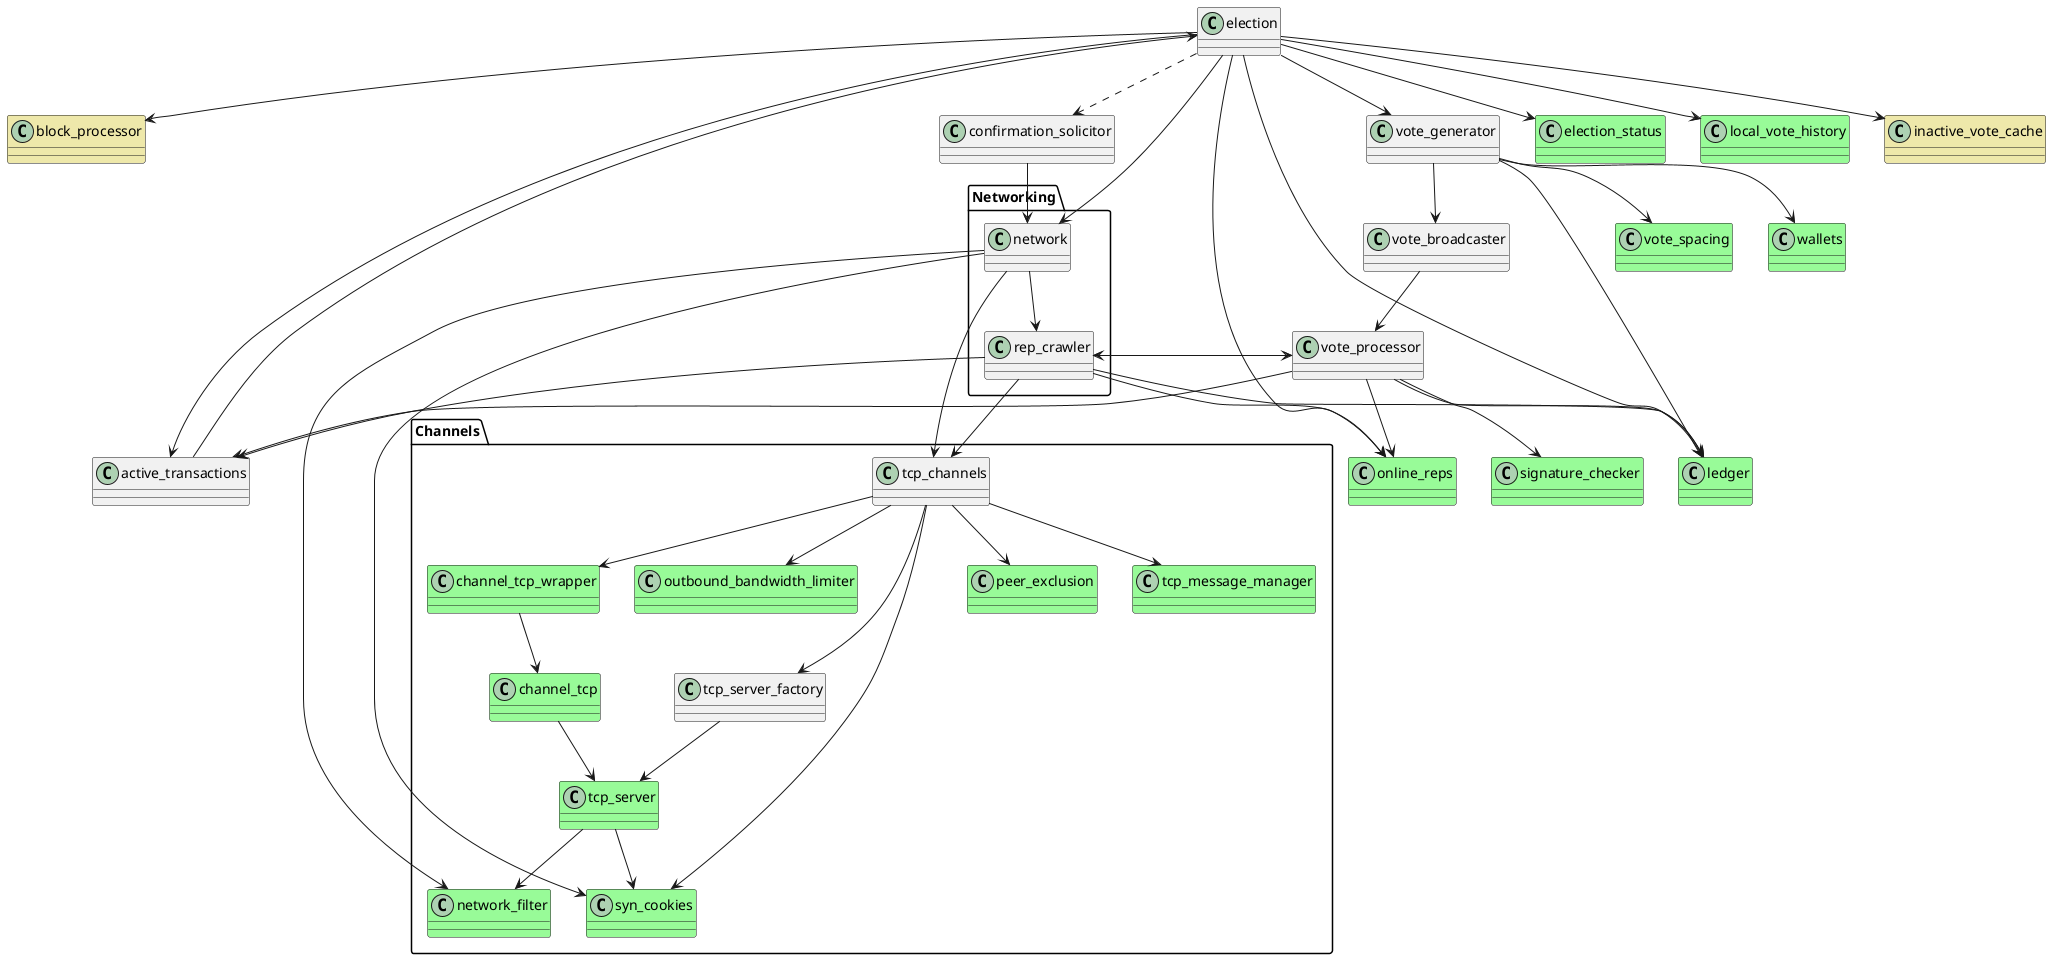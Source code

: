 @startuml "Port Blockprocessor"
class block_processor #PaleGoldenRod
class active_transactions
class election
class confirmation_solicitor
class election_status #PaleGreen
class online_reps #PaleGreen
class ledger #PaleGreen
class vote_generator
class vote_broadcaster
class vote_processor
class vote_spacing #PaleGreen
class wallets #PaleGreen
class local_vote_history #PaleGreen
class inactive_vote_cache #PaleGoldenRod
class signature_checker #PaleGreen

package "Networking"{
class network
class rep_crawler
}

package "Channels"{
class peer_exclusion #PaleGreen
class tcp_message_manager #PaleGreen
class channel_tcp_wrapper #PaleGreen
class channel_tcp #PaleGreen
class outbound_bandwidth_limiter #PaleGreen
class syn_cookies #PaleGreen
class tcp_server #PaleGreen
class tcp_channels
class tcp_server_factory
class network_filter #PaleGreen
}

active_transactions --> election
confirmation_solicitor --> network

election --> active_transactions
election --> election_status
election --> online_reps
election --> ledger
election --> block_processor
election --> vote_generator
election --> network
election --> local_vote_history
election --> inactive_vote_cache
election ..> confirmation_solicitor

vote_generator --> vote_broadcaster
vote_broadcaster --> vote_processor
vote_generator --> vote_spacing
vote_generator --> ledger
vote_generator --> wallets

vote_processor --> signature_checker
vote_processor --> active_transactions
vote_processor --> online_reps
vote_processor --> rep_crawler 
vote_processor --> ledger

rep_crawler --> tcp_channels
rep_crawler --> online_reps
rep_crawler --> ledger
rep_crawler --> active_transactions
rep_crawler --> vote_processor

network --> network_filter
network --> tcp_channels
network --> rep_crawler
network --> syn_cookies

tcp_channels --> tcp_server_factory
tcp_channels --> outbound_bandwidth_limiter
tcp_channels --> syn_cookies
tcp_channels --> tcp_message_manager
tcp_channels --> channel_tcp_wrapper
tcp_channels --> peer_exclusion

tcp_server_factory --> tcp_server
tcp_server --> syn_cookies
tcp_server --> network_filter

channel_tcp_wrapper --> channel_tcp
channel_tcp --> tcp_server

@enduml